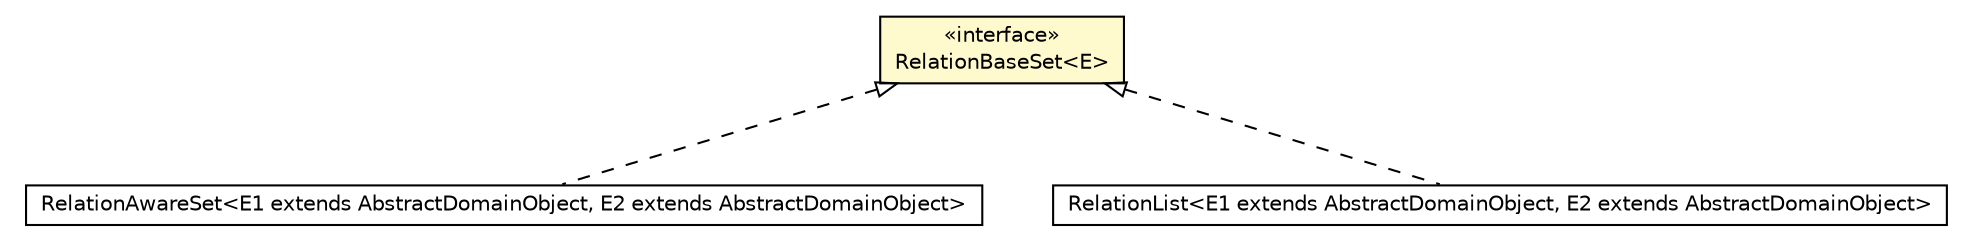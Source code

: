 #!/usr/local/bin/dot
#
# Class diagram 
# Generated by UMLGraph version 5.1 (http://www.umlgraph.org/)
#

digraph G {
	edge [fontname="Helvetica",fontsize=10,labelfontname="Helvetica",labelfontsize=10];
	node [fontname="Helvetica",fontsize=10,shape=plaintext];
	nodesep=0.25;
	ranksep=0.5;
	// pt.ist.fenixframework.dml.runtime.RelationBaseSet<E>
	c51140 [label=<<table title="pt.ist.fenixframework.dml.runtime.RelationBaseSet" border="0" cellborder="1" cellspacing="0" cellpadding="2" port="p" bgcolor="lemonChiffon" href="./RelationBaseSet.html">
		<tr><td><table border="0" cellspacing="0" cellpadding="1">
<tr><td align="center" balign="center"> &#171;interface&#187; </td></tr>
<tr><td align="center" balign="center"> RelationBaseSet&lt;E&gt; </td></tr>
		</table></td></tr>
		</table>>, fontname="Helvetica", fontcolor="black", fontsize=10.0];
	// pt.ist.fenixframework.dml.runtime.RelationAwareSet<E1 extends pt.ist.fenixframework.core.AbstractDomainObject, E2 extends pt.ist.fenixframework.core.AbstractDomainObject>
	c51141 [label=<<table title="pt.ist.fenixframework.dml.runtime.RelationAwareSet" border="0" cellborder="1" cellspacing="0" cellpadding="2" port="p" href="./RelationAwareSet.html">
		<tr><td><table border="0" cellspacing="0" cellpadding="1">
<tr><td align="center" balign="center"> RelationAwareSet&lt;E1 extends AbstractDomainObject, E2 extends AbstractDomainObject&gt; </td></tr>
		</table></td></tr>
		</table>>, fontname="Helvetica", fontcolor="black", fontsize=10.0];
	// pt.ist.fenixframework.backend.jvstmojb.pstm.RelationList<E1 extends pt.ist.fenixframework.backend.jvstmojb.pstm.AbstractDomainObject, E2 extends pt.ist.fenixframework.backend.jvstmojb.pstm.AbstractDomainObject>
	c51366 [label=<<table title="pt.ist.fenixframework.backend.jvstmojb.pstm.RelationList" border="0" cellborder="1" cellspacing="0" cellpadding="2" port="p" href="../../backend/jvstmojb/pstm/RelationList.html">
		<tr><td><table border="0" cellspacing="0" cellpadding="1">
<tr><td align="center" balign="center"> RelationList&lt;E1 extends AbstractDomainObject, E2 extends AbstractDomainObject&gt; </td></tr>
		</table></td></tr>
		</table>>, fontname="Helvetica", fontcolor="black", fontsize=10.0];
	//pt.ist.fenixframework.dml.runtime.RelationAwareSet<E1 extends pt.ist.fenixframework.core.AbstractDomainObject, E2 extends pt.ist.fenixframework.core.AbstractDomainObject> implements pt.ist.fenixframework.dml.runtime.RelationBaseSet<E>
	c51140:p -> c51141:p [dir=back,arrowtail=empty,style=dashed];
	//pt.ist.fenixframework.backend.jvstmojb.pstm.RelationList<E1 extends pt.ist.fenixframework.backend.jvstmojb.pstm.AbstractDomainObject, E2 extends pt.ist.fenixframework.backend.jvstmojb.pstm.AbstractDomainObject> implements pt.ist.fenixframework.dml.runtime.RelationBaseSet<E>
	c51140:p -> c51366:p [dir=back,arrowtail=empty,style=dashed];
}

